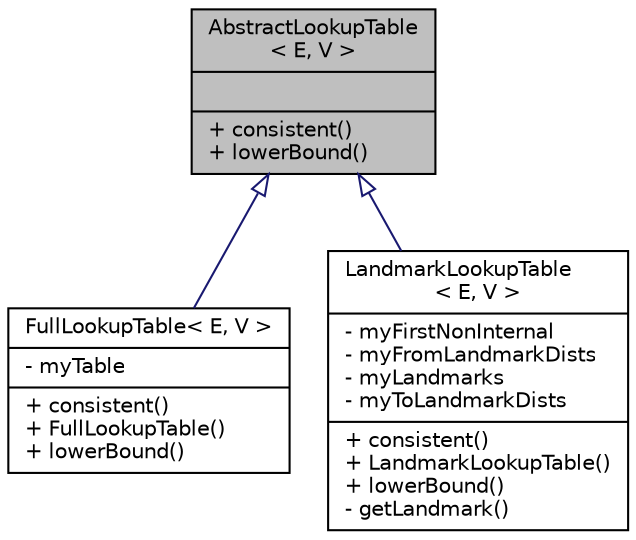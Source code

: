 digraph "AbstractLookupTable&lt; E, V &gt;"
{
  edge [fontname="Helvetica",fontsize="10",labelfontname="Helvetica",labelfontsize="10"];
  node [fontname="Helvetica",fontsize="10",shape=record];
  Node0 [label="{AbstractLookupTable\l\< E, V \>\n||+ consistent()\l+ lowerBound()\l}",height=0.2,width=0.4,color="black", fillcolor="grey75", style="filled", fontcolor="black"];
  Node0 -> Node1 [dir="back",color="midnightblue",fontsize="10",style="solid",arrowtail="onormal",fontname="Helvetica"];
  Node1 [label="{FullLookupTable\< E, V \>\n|- myTable\l|+ consistent()\l+ FullLookupTable()\l+ lowerBound()\l}",height=0.2,width=0.4,color="black", fillcolor="white", style="filled",URL="$d6/df9/class_full_lookup_table.html"];
  Node0 -> Node2 [dir="back",color="midnightblue",fontsize="10",style="solid",arrowtail="onormal",fontname="Helvetica"];
  Node2 [label="{LandmarkLookupTable\l\< E, V \>\n|- myFirstNonInternal\l- myFromLandmarkDists\l- myLandmarks\l- myToLandmarkDists\l|+ consistent()\l+ LandmarkLookupTable()\l+ lowerBound()\l- getLandmark()\l}",height=0.2,width=0.4,color="black", fillcolor="white", style="filled",URL="$da/d22/class_landmark_lookup_table.html",tooltip="Computes the shortest path through a network using the A* algorithm. "];
}
